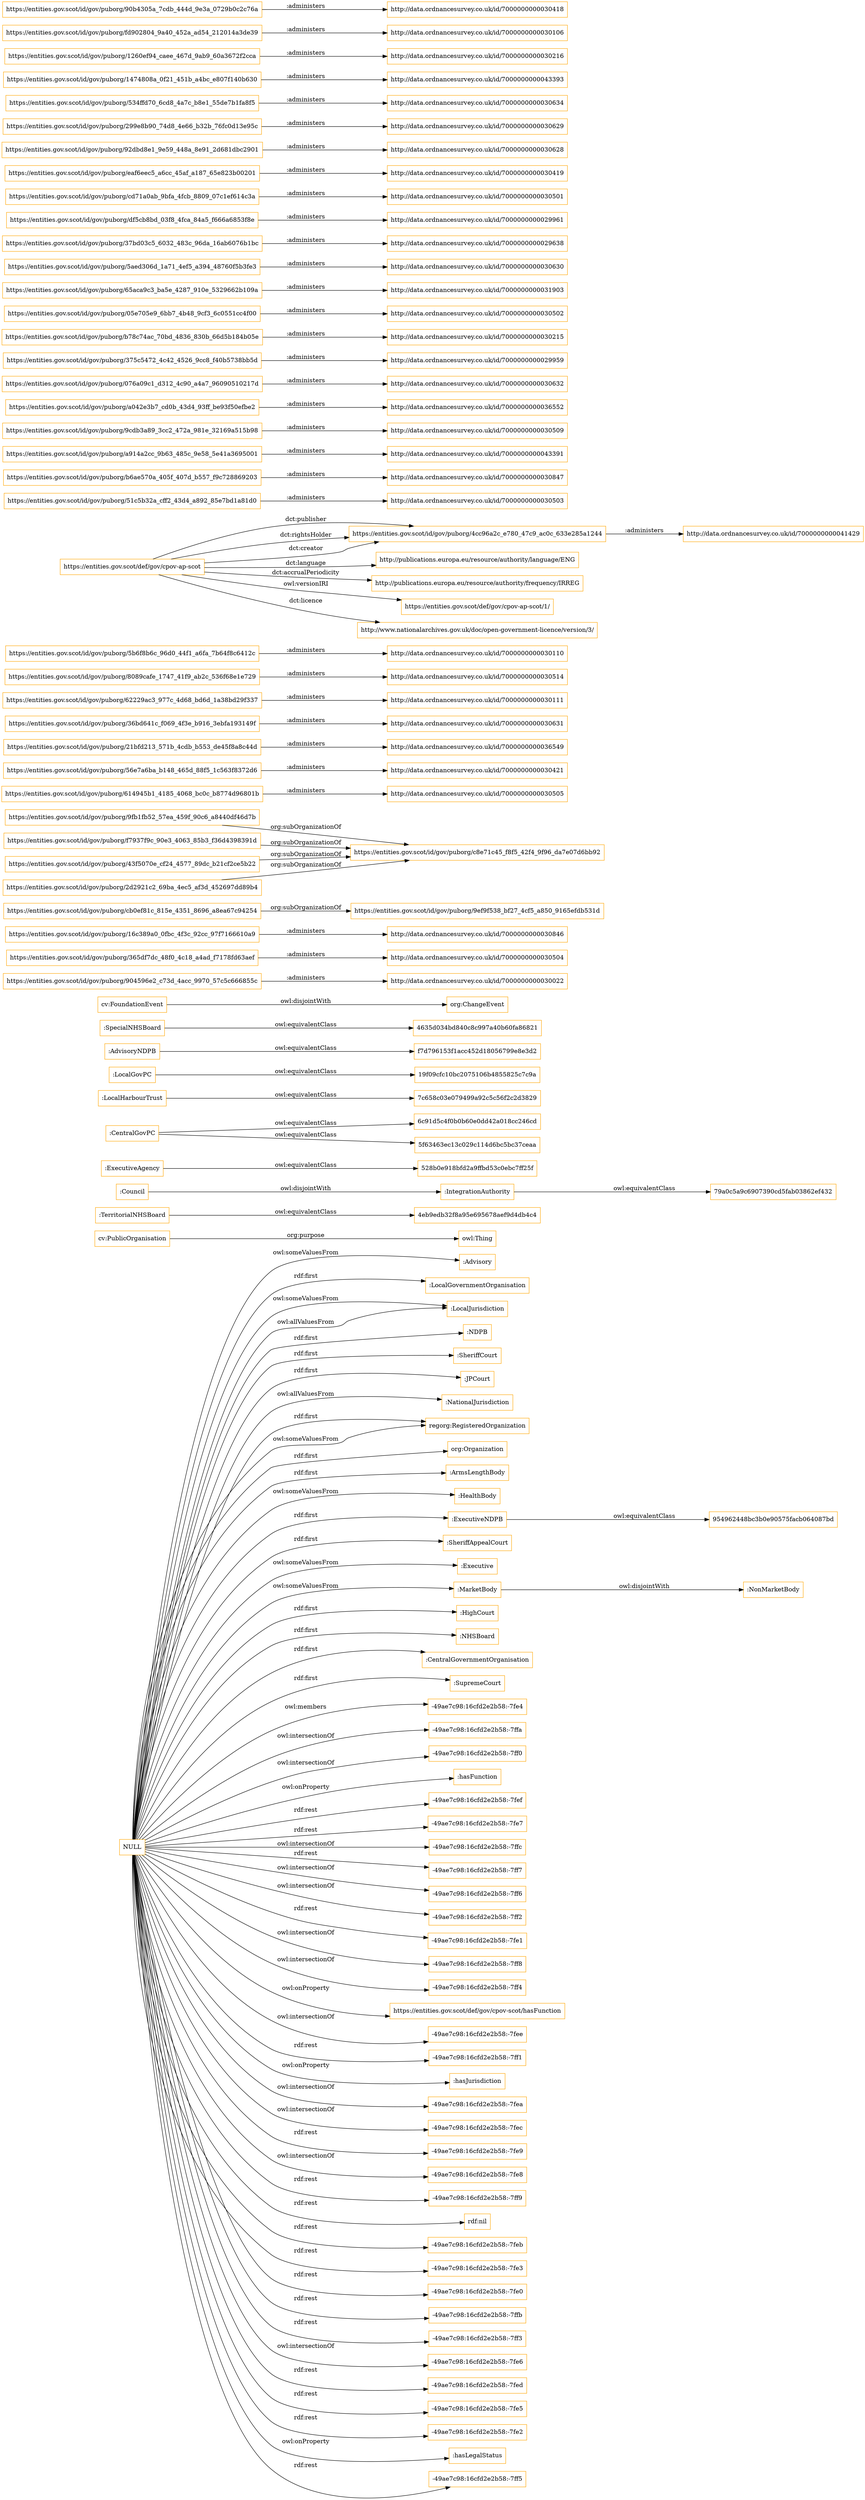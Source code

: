 digraph ar2dtool_diagram { 
rankdir=LR;
size="1501"
node [shape = rectangle, color="orange"]; ":Advisory" "cv:PublicOrganisation" ":LocalGovernmentOrganisation" ":TerritorialNHSBoard" ":LocalJurisdiction" "79a0c5a9c6907390cd5fab03862ef432" ":ExecutiveAgency" ":NDPB" ":CentralGovPC" "7c658c03e079499a92c5c56f2c2d3829" ":IntegrationAuthority" ":SheriffCourt" ":JPCourt" "954962448bc3b0e90575facb064087bd" ":NationalJurisdiction" "regorg:RegisteredOrganization" "org:Organization" "6c91d5c4f0b0b60e0dd42a018cc246cd" ":LocalGovPC" ":ArmsLengthBody" ":AdvisoryNDPB" ":HealthBody" "5f63463ec13c029c114d6bc5bc37ceaa" "4eb9edb32f8a95e695678aef9d4db4c4" "f7d796153f1acc452d18056799e8e3d2" ":NonMarketBody" "528b0e918bfd2a9ffbd53c0ebc7ff25f" ":ExecutiveNDPB" ":SheriffAppealCourt" ":Executive" "19f09cfc10bc2075106b4855825c7c9a" "4635d034bd840c8c997a40b60fa86821" ":MarketBody" "cv:FoundationEvent" ":HighCourt" ":Council" ":SpecialNHSBoard" ":NHSBoard" "org:ChangeEvent" ":LocalHarbourTrust" ":CentralGovernmentOrganisation" ":SupremeCourt" ; /*classes style*/
	"https://entities.gov.scot/id/gov/puborg/904596e2_c73d_4acc_9970_57c5c666855c" -> "http://data.ordnancesurvey.co.uk/id/7000000000030022" [ label = ":administers" ];
	"https://entities.gov.scot/id/gov/puborg/365df7dc_48f0_4c18_a4ad_f7178fd63aef" -> "http://data.ordnancesurvey.co.uk/id/7000000000030504" [ label = ":administers" ];
	"https://entities.gov.scot/id/gov/puborg/16c389a0_0fbc_4f3c_92cc_97f7166610a9" -> "http://data.ordnancesurvey.co.uk/id/7000000000030846" [ label = ":administers" ];
	":Council" -> ":IntegrationAuthority" [ label = "owl:disjointWith" ];
	"https://entities.gov.scot/id/gov/puborg/cb0ef81c_815e_4351_8696_a8ea67c94254" -> "https://entities.gov.scot/id/gov/puborg/9ef9f538_bf27_4cf5_a850_9165efdb531d" [ label = "org:subOrganizationOf" ];
	"https://entities.gov.scot/id/gov/puborg/9fb1fb52_57ea_459f_90c6_a8440df46d7b" -> "https://entities.gov.scot/id/gov/puborg/c8e71c45_f8f5_42f4_9f96_da7e07d6bb92" [ label = "org:subOrganizationOf" ];
	"https://entities.gov.scot/id/gov/puborg/f7937f9c_90e3_4063_85b3_f36d4398391d" -> "https://entities.gov.scot/id/gov/puborg/c8e71c45_f8f5_42f4_9f96_da7e07d6bb92" [ label = "org:subOrganizationOf" ];
	":TerritorialNHSBoard" -> "4eb9edb32f8a95e695678aef9d4db4c4" [ label = "owl:equivalentClass" ];
	"cv:FoundationEvent" -> "org:ChangeEvent" [ label = "owl:disjointWith" ];
	"https://entities.gov.scot/id/gov/puborg/614945b1_4185_4068_bc0c_b8774d96801b" -> "http://data.ordnancesurvey.co.uk/id/7000000000030505" [ label = ":administers" ];
	":LocalGovPC" -> "19f09cfc10bc2075106b4855825c7c9a" [ label = "owl:equivalentClass" ];
	"https://entities.gov.scot/id/gov/puborg/56e7a6ba_b148_465d_88f5_1c563f8372d6" -> "http://data.ordnancesurvey.co.uk/id/7000000000030421" [ label = ":administers" ];
	":ExecutiveAgency" -> "528b0e918bfd2a9ffbd53c0ebc7ff25f" [ label = "owl:equivalentClass" ];
	"https://entities.gov.scot/id/gov/puborg/21bfd213_571b_4cdb_b553_de45f8a8c44d" -> "http://data.ordnancesurvey.co.uk/id/7000000000036549" [ label = ":administers" ];
	"https://entities.gov.scot/id/gov/puborg/36bd641c_f069_4f3e_b916_3ebfa193149f" -> "http://data.ordnancesurvey.co.uk/id/7000000000030631" [ label = ":administers" ];
	"https://entities.gov.scot/id/gov/puborg/43f5070e_cf24_4577_89dc_b21cf2ce5b22" -> "https://entities.gov.scot/id/gov/puborg/c8e71c45_f8f5_42f4_9f96_da7e07d6bb92" [ label = "org:subOrganizationOf" ];
	"https://entities.gov.scot/id/gov/puborg/62229ac3_977c_4d68_bd6d_1a38bd29f337" -> "http://data.ordnancesurvey.co.uk/id/7000000000030111" [ label = ":administers" ];
	"https://entities.gov.scot/id/gov/puborg/8089cafe_1747_41f9_ab2c_536f68e1e729" -> "http://data.ordnancesurvey.co.uk/id/7000000000030514" [ label = ":administers" ];
	"https://entities.gov.scot/id/gov/puborg/5b6f8b6c_96d0_44f1_a6fa_7b64f8c6412c" -> "http://data.ordnancesurvey.co.uk/id/7000000000030110" [ label = ":administers" ];
	":IntegrationAuthority" -> "79a0c5a9c6907390cd5fab03862ef432" [ label = "owl:equivalentClass" ];
	"https://entities.gov.scot/id/gov/puborg/4cc96a2c_e780_47c9_ac0c_633e285a1244" -> "http://data.ordnancesurvey.co.uk/id/7000000000041429" [ label = ":administers" ];
	"https://entities.gov.scot/id/gov/puborg/51c5b32a_cff2_43d4_a892_85e7bd1a81d0" -> "http://data.ordnancesurvey.co.uk/id/7000000000030503" [ label = ":administers" ];
	"https://entities.gov.scot/id/gov/puborg/2d2921c2_69ba_4ec5_af3d_452697dd89b4" -> "https://entities.gov.scot/id/gov/puborg/c8e71c45_f8f5_42f4_9f96_da7e07d6bb92" [ label = "org:subOrganizationOf" ];
	"https://entities.gov.scot/id/gov/puborg/b6ae570a_405f_407d_b557_f9c728869203" -> "http://data.ordnancesurvey.co.uk/id/7000000000030847" [ label = ":administers" ];
	"NULL" -> "-49ae7c98:16cfd2e2b58:-7fe4" [ label = "owl:members" ];
	"NULL" -> "-49ae7c98:16cfd2e2b58:-7ffa" [ label = "owl:intersectionOf" ];
	"NULL" -> "-49ae7c98:16cfd2e2b58:-7ff0" [ label = "owl:intersectionOf" ];
	"NULL" -> ":LocalGovernmentOrganisation" [ label = "rdf:first" ];
	"NULL" -> ":NHSBoard" [ label = "rdf:first" ];
	"NULL" -> ":hasFunction" [ label = "owl:onProperty" ];
	"NULL" -> "-49ae7c98:16cfd2e2b58:-7fef" [ label = "rdf:rest" ];
	"NULL" -> ":Executive" [ label = "owl:someValuesFrom" ];
	"NULL" -> "-49ae7c98:16cfd2e2b58:-7fe7" [ label = "rdf:rest" ];
	"NULL" -> ":JPCourt" [ label = "rdf:first" ];
	"NULL" -> "-49ae7c98:16cfd2e2b58:-7ffc" [ label = "owl:intersectionOf" ];
	"NULL" -> "-49ae7c98:16cfd2e2b58:-7ff7" [ label = "rdf:rest" ];
	"NULL" -> "-49ae7c98:16cfd2e2b58:-7ff6" [ label = "owl:intersectionOf" ];
	"NULL" -> ":LocalJurisdiction" [ label = "owl:someValuesFrom" ];
	"NULL" -> "-49ae7c98:16cfd2e2b58:-7ff2" [ label = "owl:intersectionOf" ];
	"NULL" -> "-49ae7c98:16cfd2e2b58:-7fe1" [ label = "rdf:rest" ];
	"NULL" -> "-49ae7c98:16cfd2e2b58:-7ff8" [ label = "owl:intersectionOf" ];
	"NULL" -> "-49ae7c98:16cfd2e2b58:-7ff4" [ label = "owl:intersectionOf" ];
	"NULL" -> "https://entities.gov.scot/def/gov/cpov-scot/hasFunction" [ label = "owl:onProperty" ];
	"NULL" -> "-49ae7c98:16cfd2e2b58:-7fee" [ label = "owl:intersectionOf" ];
	"NULL" -> ":MarketBody" [ label = "owl:someValuesFrom" ];
	"NULL" -> "regorg:RegisteredOrganization" [ label = "rdf:first" ];
	"NULL" -> ":SheriffCourt" [ label = "rdf:first" ];
	"NULL" -> "-49ae7c98:16cfd2e2b58:-7ff1" [ label = "rdf:rest" ];
	"NULL" -> ":SheriffAppealCourt" [ label = "rdf:first" ];
	"NULL" -> ":SupremeCourt" [ label = "rdf:first" ];
	"NULL" -> ":hasJurisdiction" [ label = "owl:onProperty" ];
	"NULL" -> ":NDPB" [ label = "rdf:first" ];
	"NULL" -> "-49ae7c98:16cfd2e2b58:-7fea" [ label = "owl:intersectionOf" ];
	"NULL" -> "-49ae7c98:16cfd2e2b58:-7fec" [ label = "owl:intersectionOf" ];
	"NULL" -> "-49ae7c98:16cfd2e2b58:-7fe9" [ label = "rdf:rest" ];
	"NULL" -> "-49ae7c98:16cfd2e2b58:-7fe8" [ label = "owl:intersectionOf" ];
	"NULL" -> "-49ae7c98:16cfd2e2b58:-7ff9" [ label = "rdf:rest" ];
	"NULL" -> "rdf:nil" [ label = "rdf:rest" ];
	"NULL" -> "-49ae7c98:16cfd2e2b58:-7feb" [ label = "rdf:rest" ];
	"NULL" -> "-49ae7c98:16cfd2e2b58:-7fe3" [ label = "rdf:rest" ];
	"NULL" -> ":HealthBody" [ label = "owl:someValuesFrom" ];
	"NULL" -> ":ArmsLengthBody" [ label = "rdf:first" ];
	"NULL" -> "-49ae7c98:16cfd2e2b58:-7fe0" [ label = "rdf:rest" ];
	"NULL" -> "-49ae7c98:16cfd2e2b58:-7ffb" [ label = "rdf:rest" ];
	"NULL" -> ":Advisory" [ label = "owl:someValuesFrom" ];
	"NULL" -> "-49ae7c98:16cfd2e2b58:-7ff3" [ label = "rdf:rest" ];
	"NULL" -> ":LocalJurisdiction" [ label = "owl:allValuesFrom" ];
	"NULL" -> "-49ae7c98:16cfd2e2b58:-7fe6" [ label = "owl:intersectionOf" ];
	"NULL" -> ":NationalJurisdiction" [ label = "owl:allValuesFrom" ];
	"NULL" -> "regorg:RegisteredOrganization" [ label = "owl:someValuesFrom" ];
	"NULL" -> "-49ae7c98:16cfd2e2b58:-7fed" [ label = "rdf:rest" ];
	"NULL" -> "-49ae7c98:16cfd2e2b58:-7fe5" [ label = "rdf:rest" ];
	"NULL" -> ":HighCourt" [ label = "rdf:first" ];
	"NULL" -> "-49ae7c98:16cfd2e2b58:-7fe2" [ label = "rdf:rest" ];
	"NULL" -> ":CentralGovernmentOrganisation" [ label = "rdf:first" ];
	"NULL" -> ":hasLegalStatus" [ label = "owl:onProperty" ];
	"NULL" -> "-49ae7c98:16cfd2e2b58:-7ff5" [ label = "rdf:rest" ];
	"NULL" -> "org:Organization" [ label = "rdf:first" ];
	"NULL" -> ":ExecutiveNDPB" [ label = "rdf:first" ];
	"https://entities.gov.scot/id/gov/puborg/a914a2cc_9b63_485c_9e58_5e41a3695001" -> "http://data.ordnancesurvey.co.uk/id/7000000000043391" [ label = ":administers" ];
	"https://entities.gov.scot/id/gov/puborg/9cdb3a89_3cc2_472a_981e_32169a515b98" -> "http://data.ordnancesurvey.co.uk/id/7000000000030509" [ label = ":administers" ];
	"https://entities.gov.scot/id/gov/puborg/a042e3b7_cd0b_43d4_93ff_be93f50efbe2" -> "http://data.ordnancesurvey.co.uk/id/7000000000036552" [ label = ":administers" ];
	"https://entities.gov.scot/id/gov/puborg/076a09c1_d312_4c90_a4a7_96090510217d" -> "http://data.ordnancesurvey.co.uk/id/7000000000030632" [ label = ":administers" ];
	"https://entities.gov.scot/def/gov/cpov-ap-scot" -> "https://entities.gov.scot/id/gov/puborg/4cc96a2c_e780_47c9_ac0c_633e285a1244" [ label = "dct:publisher" ];
	"https://entities.gov.scot/def/gov/cpov-ap-scot" -> "http://publications.europa.eu/resource/authority/language/ENG" [ label = "dct:language" ];
	"https://entities.gov.scot/def/gov/cpov-ap-scot" -> "http://publications.europa.eu/resource/authority/frequency/IRREG" [ label = "dct:accrualPeriodicity" ];
	"https://entities.gov.scot/def/gov/cpov-ap-scot" -> "https://entities.gov.scot/id/gov/puborg/4cc96a2c_e780_47c9_ac0c_633e285a1244" [ label = "dct:rightsHolder" ];
	"https://entities.gov.scot/def/gov/cpov-ap-scot" -> "https://entities.gov.scot/def/gov/cpov-ap-scot/1/" [ label = "owl:versionIRI" ];
	"https://entities.gov.scot/def/gov/cpov-ap-scot" -> "https://entities.gov.scot/id/gov/puborg/4cc96a2c_e780_47c9_ac0c_633e285a1244" [ label = "dct:creator" ];
	"https://entities.gov.scot/def/gov/cpov-ap-scot" -> "http://www.nationalarchives.gov.uk/doc/open-government-licence/version/3/" [ label = "dct:licence" ];
	"https://entities.gov.scot/id/gov/puborg/375c5472_4c42_4526_9cc8_f40b5738bb5d" -> "http://data.ordnancesurvey.co.uk/id/7000000000029959" [ label = ":administers" ];
	"https://entities.gov.scot/id/gov/puborg/b78c74ac_70bd_4836_830b_66d5b184b05e" -> "http://data.ordnancesurvey.co.uk/id/7000000000030215" [ label = ":administers" ];
	"https://entities.gov.scot/id/gov/puborg/05e705e9_6bb7_4b48_9cf3_6c0551cc4f00" -> "http://data.ordnancesurvey.co.uk/id/7000000000030502" [ label = ":administers" ];
	"https://entities.gov.scot/id/gov/puborg/65aca9c3_ba5e_4287_910e_5329662b109a" -> "http://data.ordnancesurvey.co.uk/id/7000000000031903" [ label = ":administers" ];
	"https://entities.gov.scot/id/gov/puborg/5aed306d_1a71_4ef5_a394_48760f5b3fe3" -> "http://data.ordnancesurvey.co.uk/id/7000000000030630" [ label = ":administers" ];
	":ExecutiveNDPB" -> "954962448bc3b0e90575facb064087bd" [ label = "owl:equivalentClass" ];
	"https://entities.gov.scot/id/gov/puborg/37bd03c5_6032_483c_96da_16ab6076b1bc" -> "http://data.ordnancesurvey.co.uk/id/7000000000029638" [ label = ":administers" ];
	"https://entities.gov.scot/id/gov/puborg/df5cb8bd_03f8_4fca_84a5_f666a6853f8e" -> "http://data.ordnancesurvey.co.uk/id/7000000000029961" [ label = ":administers" ];
	"https://entities.gov.scot/id/gov/puborg/cd71a0ab_9bfa_4fcb_8809_07c1ef614c3a" -> "http://data.ordnancesurvey.co.uk/id/7000000000030501" [ label = ":administers" ];
	":SpecialNHSBoard" -> "4635d034bd840c8c997a40b60fa86821" [ label = "owl:equivalentClass" ];
	":CentralGovPC" -> "5f63463ec13c029c114d6bc5bc37ceaa" [ label = "owl:equivalentClass" ];
	":CentralGovPC" -> "6c91d5c4f0b0b60e0dd42a018cc246cd" [ label = "owl:equivalentClass" ];
	"https://entities.gov.scot/id/gov/puborg/eaf6eec5_a6cc_45af_a187_65e823b00201" -> "http://data.ordnancesurvey.co.uk/id/7000000000030419" [ label = ":administers" ];
	"https://entities.gov.scot/id/gov/puborg/92dbd8e1_9e59_448a_8e91_2d681dbc2901" -> "http://data.ordnancesurvey.co.uk/id/7000000000030628" [ label = ":administers" ];
	"https://entities.gov.scot/id/gov/puborg/299e8b90_74d8_4e66_b32b_76fc0d13e95c" -> "http://data.ordnancesurvey.co.uk/id/7000000000030629" [ label = ":administers" ];
	"https://entities.gov.scot/id/gov/puborg/534ffd70_6cd8_4a7c_b8e1_55de7b1fa8f5" -> "http://data.ordnancesurvey.co.uk/id/7000000000030634" [ label = ":administers" ];
	"https://entities.gov.scot/id/gov/puborg/1474808a_0f21_451b_a4bc_e807f140b630" -> "http://data.ordnancesurvey.co.uk/id/7000000000043393" [ label = ":administers" ];
	":MarketBody" -> ":NonMarketBody" [ label = "owl:disjointWith" ];
	"https://entities.gov.scot/id/gov/puborg/1260ef94_caee_467d_9ab9_60a3672f2cca" -> "http://data.ordnancesurvey.co.uk/id/7000000000030216" [ label = ":administers" ];
	":AdvisoryNDPB" -> "f7d796153f1acc452d18056799e8e3d2" [ label = "owl:equivalentClass" ];
	":LocalHarbourTrust" -> "7c658c03e079499a92c5c56f2c2d3829" [ label = "owl:equivalentClass" ];
	"https://entities.gov.scot/id/gov/puborg/fd902804_9a40_452a_ad54_212014a3de39" -> "http://data.ordnancesurvey.co.uk/id/7000000000030106" [ label = ":administers" ];
	"https://entities.gov.scot/id/gov/puborg/90b4305a_7cdb_444d_9e3a_0729b0c2c76a" -> "http://data.ordnancesurvey.co.uk/id/7000000000030418" [ label = ":administers" ];
	"cv:PublicOrganisation" -> "owl:Thing" [ label = "org:purpose" ];

}
